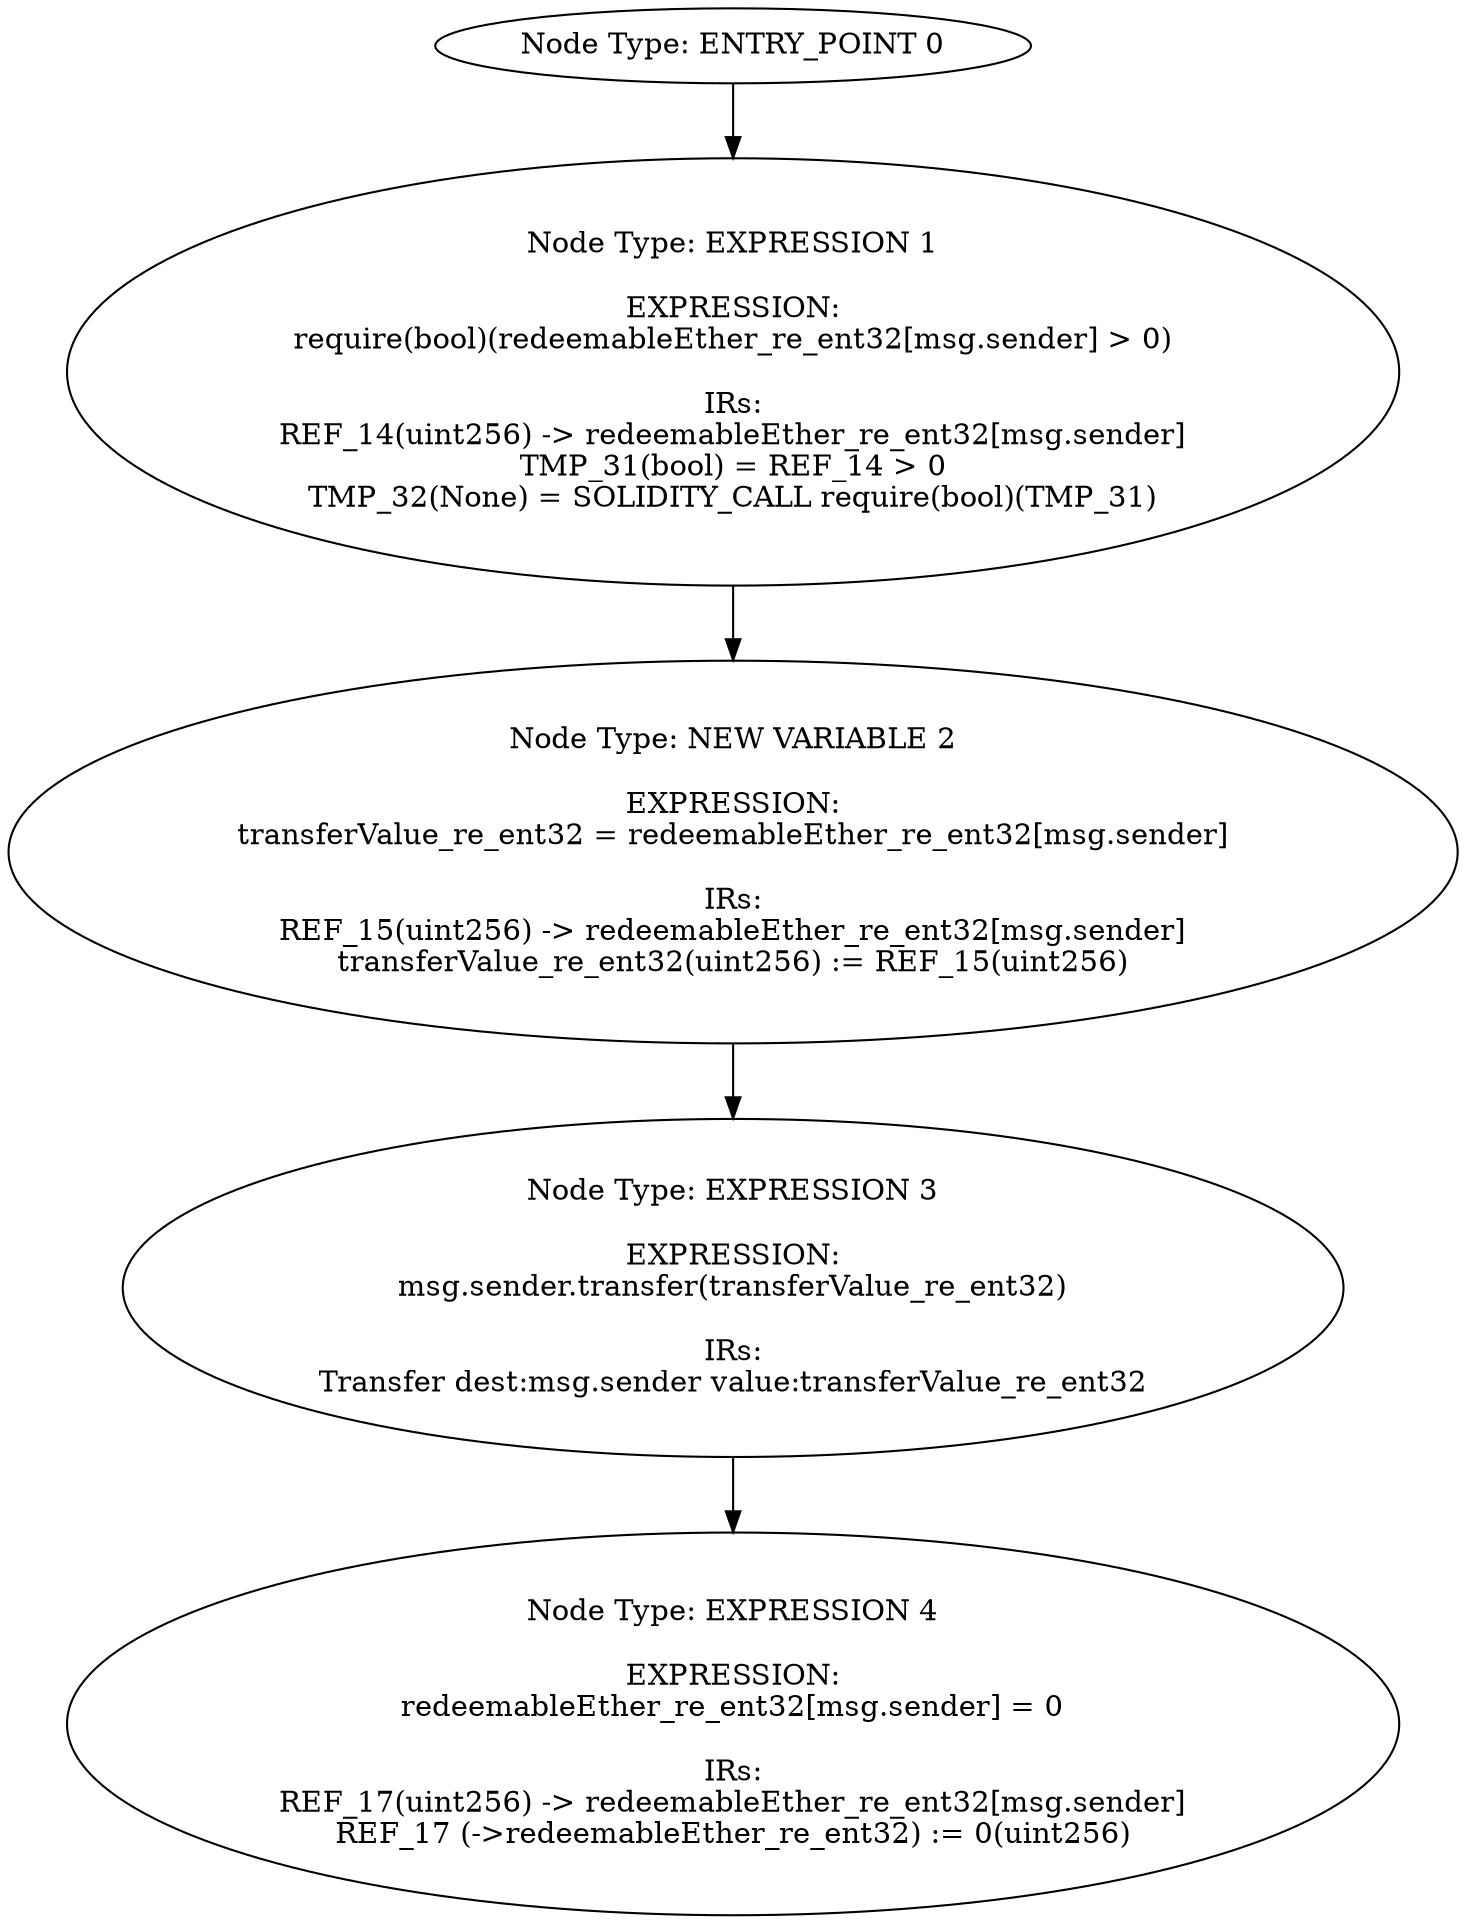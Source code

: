 digraph{
0[label="Node Type: ENTRY_POINT 0
"];
0->1;
1[label="Node Type: EXPRESSION 1

EXPRESSION:
require(bool)(redeemableEther_re_ent32[msg.sender] > 0)

IRs:
REF_14(uint256) -> redeemableEther_re_ent32[msg.sender]
TMP_31(bool) = REF_14 > 0
TMP_32(None) = SOLIDITY_CALL require(bool)(TMP_31)"];
1->2;
2[label="Node Type: NEW VARIABLE 2

EXPRESSION:
transferValue_re_ent32 = redeemableEther_re_ent32[msg.sender]

IRs:
REF_15(uint256) -> redeemableEther_re_ent32[msg.sender]
transferValue_re_ent32(uint256) := REF_15(uint256)"];
2->3;
3[label="Node Type: EXPRESSION 3

EXPRESSION:
msg.sender.transfer(transferValue_re_ent32)

IRs:
Transfer dest:msg.sender value:transferValue_re_ent32"];
3->4;
4[label="Node Type: EXPRESSION 4

EXPRESSION:
redeemableEther_re_ent32[msg.sender] = 0

IRs:
REF_17(uint256) -> redeemableEther_re_ent32[msg.sender]
REF_17 (->redeemableEther_re_ent32) := 0(uint256)"];
}
